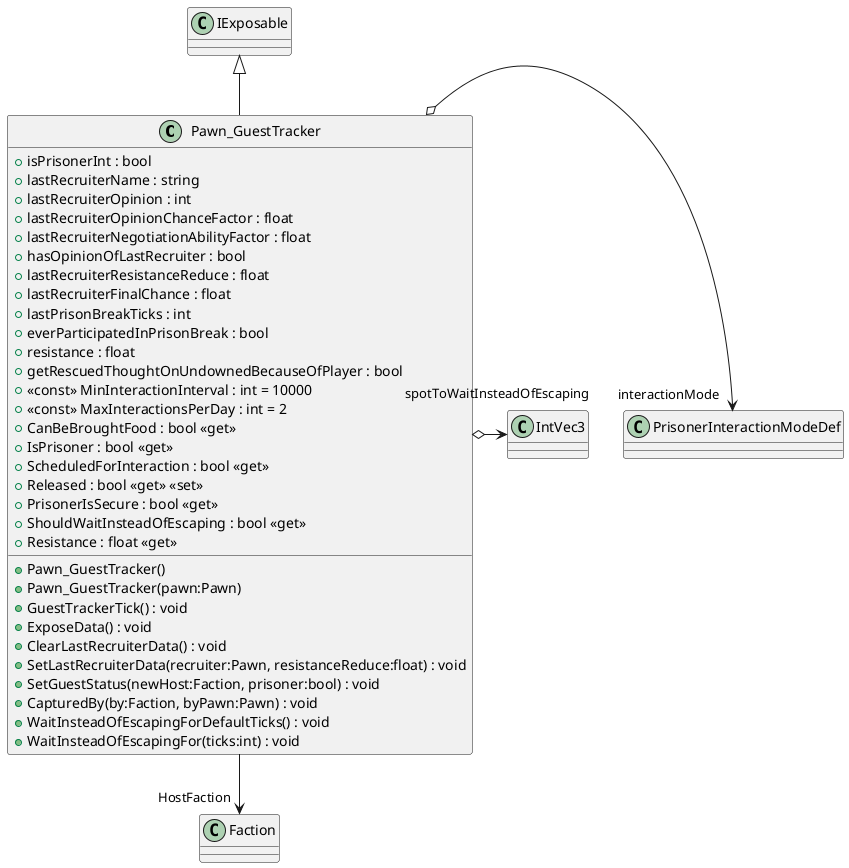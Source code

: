 @startuml
class Pawn_GuestTracker {
    + isPrisonerInt : bool
    + lastRecruiterName : string
    + lastRecruiterOpinion : int
    + lastRecruiterOpinionChanceFactor : float
    + lastRecruiterNegotiationAbilityFactor : float
    + hasOpinionOfLastRecruiter : bool
    + lastRecruiterResistanceReduce : float
    + lastRecruiterFinalChance : float
    + lastPrisonBreakTicks : int
    + everParticipatedInPrisonBreak : bool
    + resistance : float
    + getRescuedThoughtOnUndownedBecauseOfPlayer : bool
    + <<const>> MinInteractionInterval : int = 10000
    + <<const>> MaxInteractionsPerDay : int = 2
    + CanBeBroughtFood : bool <<get>>
    + IsPrisoner : bool <<get>>
    + ScheduledForInteraction : bool <<get>>
    + Released : bool <<get>> <<set>>
    + PrisonerIsSecure : bool <<get>>
    + ShouldWaitInsteadOfEscaping : bool <<get>>
    + Resistance : float <<get>>
    + Pawn_GuestTracker()
    + Pawn_GuestTracker(pawn:Pawn)
    + GuestTrackerTick() : void
    + ExposeData() : void
    + ClearLastRecruiterData() : void
    + SetLastRecruiterData(recruiter:Pawn, resistanceReduce:float) : void
    + SetGuestStatus(newHost:Faction, prisoner:bool) : void
    + CapturedBy(by:Faction, byPawn:Pawn) : void
    + WaitInsteadOfEscapingForDefaultTicks() : void
    + WaitInsteadOfEscapingFor(ticks:int) : void
}
IExposable <|-- Pawn_GuestTracker
Pawn_GuestTracker o-> "interactionMode" PrisonerInteractionModeDef
Pawn_GuestTracker o-> "spotToWaitInsteadOfEscaping" IntVec3
Pawn_GuestTracker --> "HostFaction" Faction
@enduml
